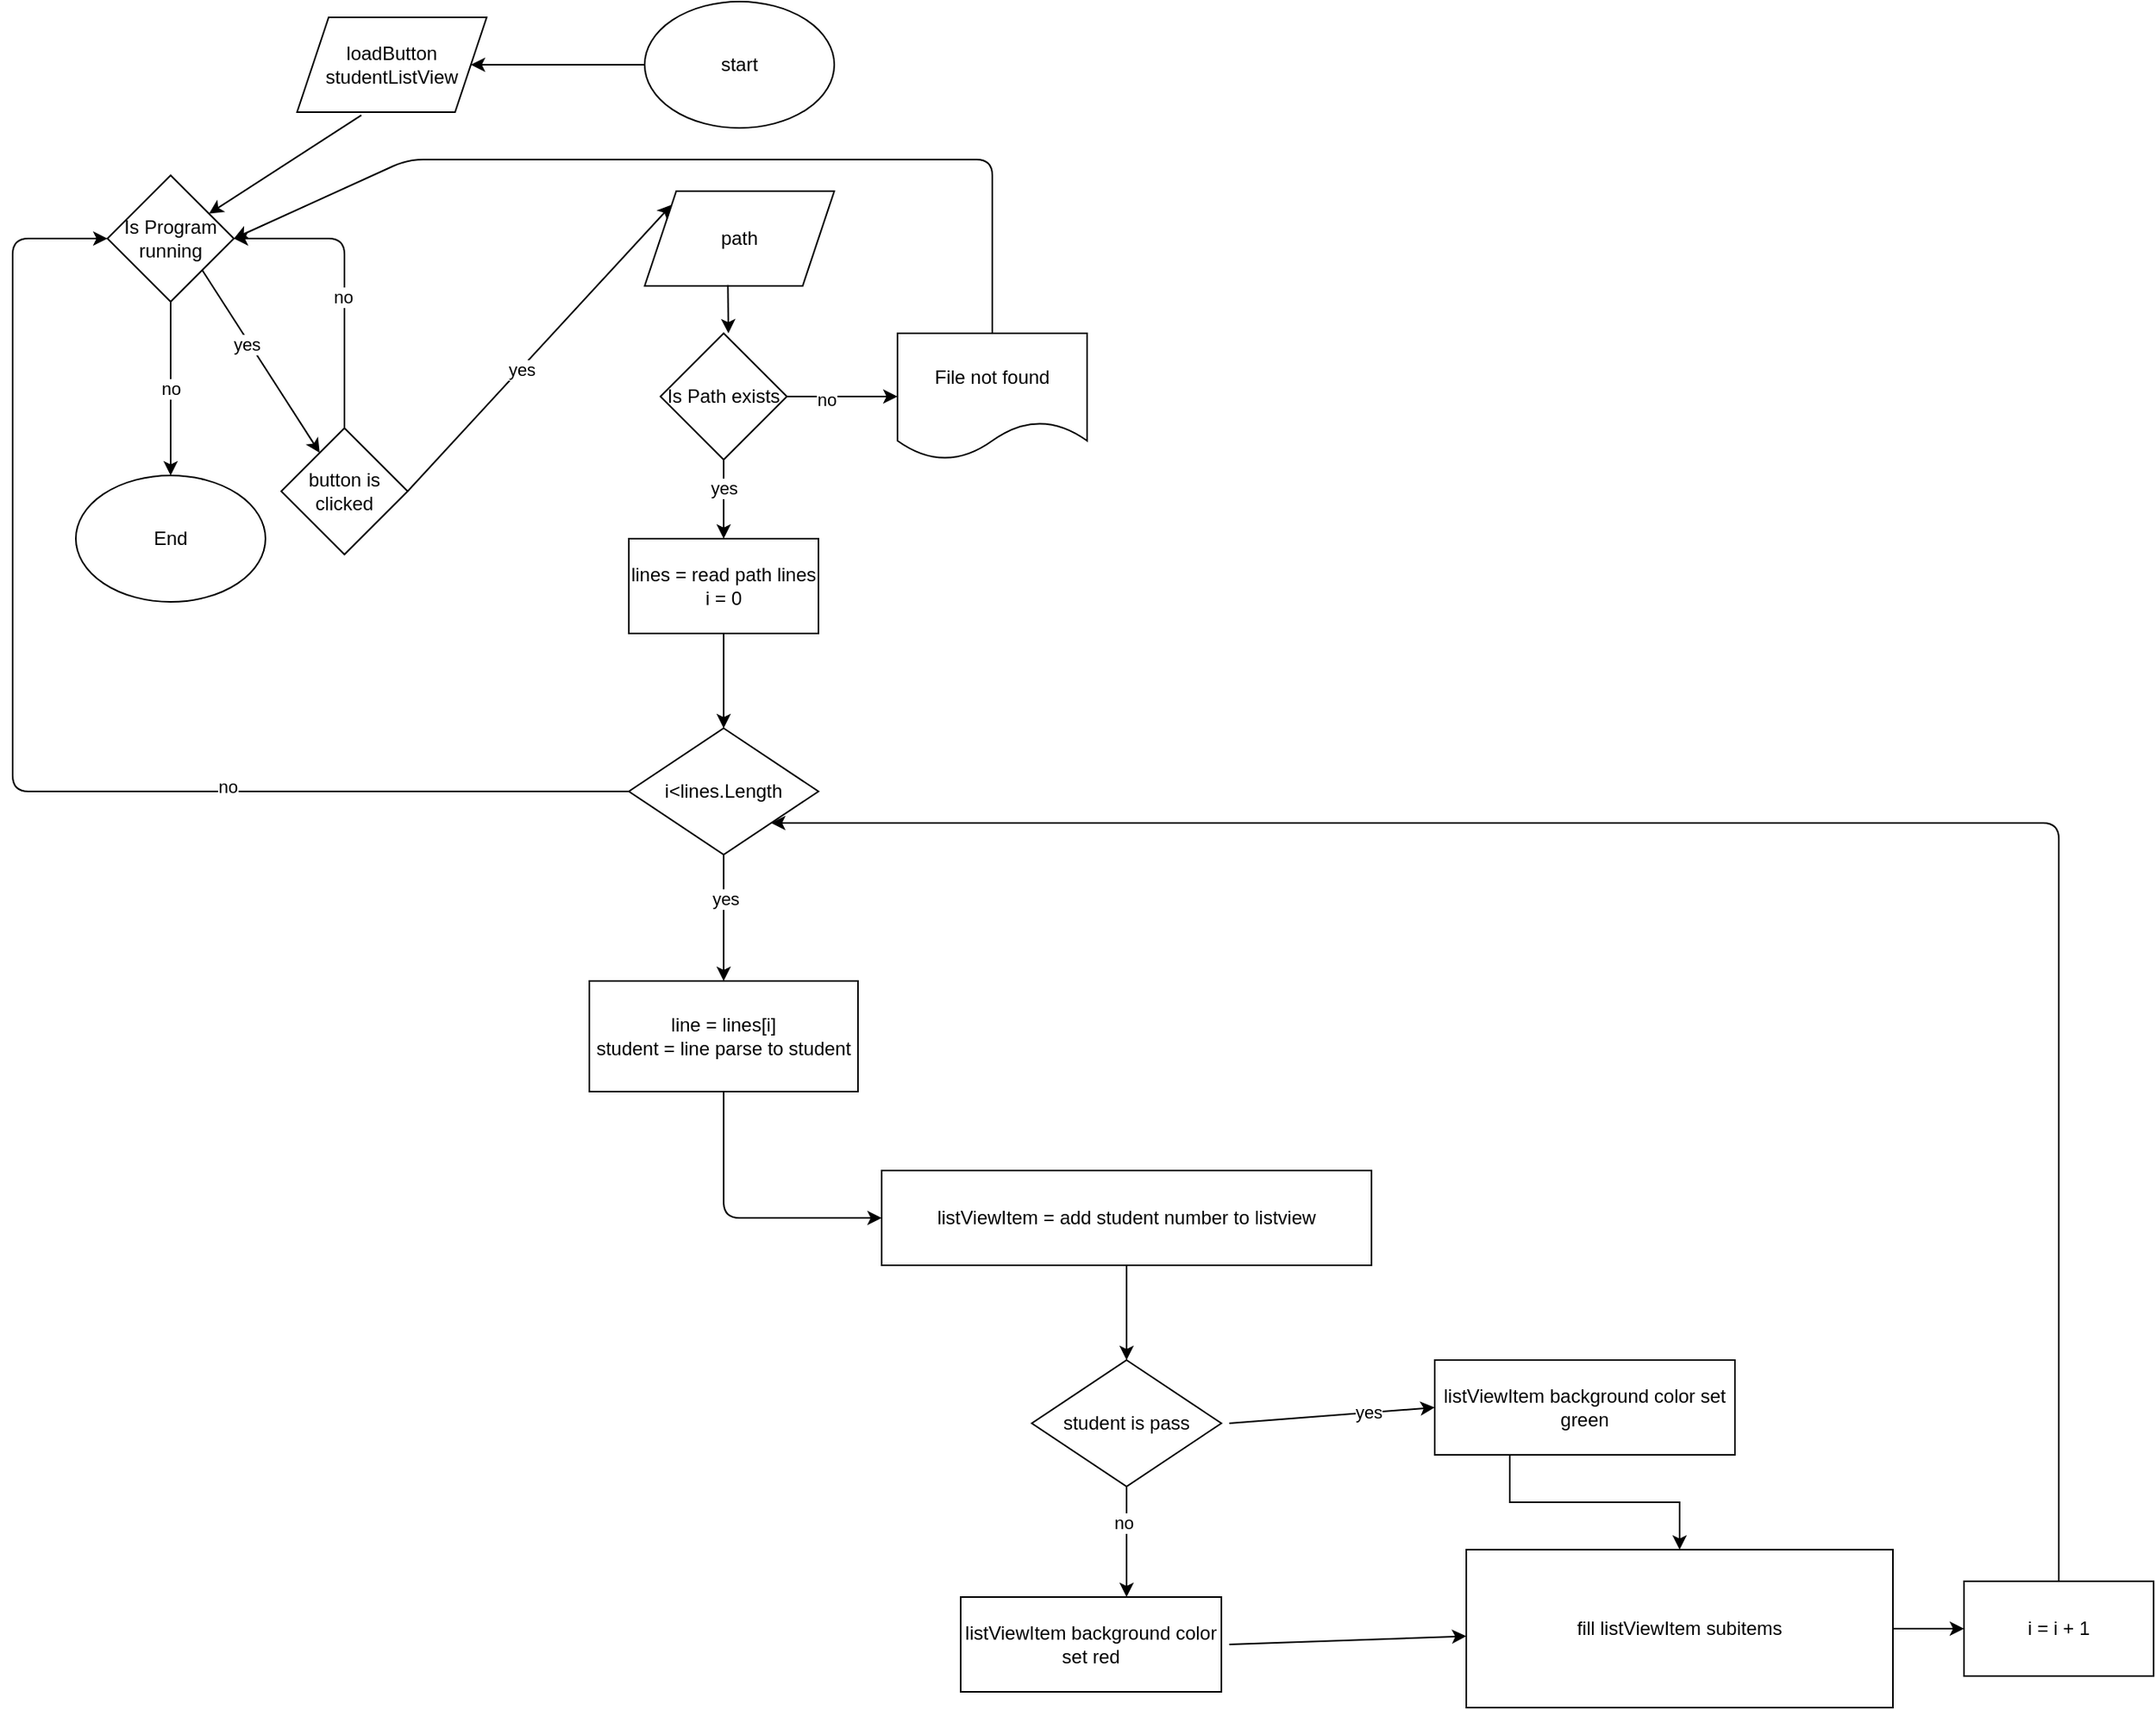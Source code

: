 <mxfile version="14.1.3" type="device"><diagram id="Fk_uCCzDGcOZ--iQ_jhH" name="Page-1"><mxGraphModel dx="4307" dy="1563" grid="1" gridSize="10" guides="1" tooltips="1" connect="1" arrows="1" fold="1" page="1" pageScale="1" pageWidth="850" pageHeight="1100" math="0" shadow="0"><root><mxCell id="0"/><mxCell id="1" parent="0"/><mxCell id="QUeb_VFctylilgSPba0u-3" value="start" style="ellipse;whiteSpace=wrap;html=1;" parent="1" vertex="1"><mxGeometry x="-470" width="120" height="80" as="geometry"/></mxCell><mxCell id="QUeb_VFctylilgSPba0u-6" value="path" style="shape=parallelogram;perimeter=parallelogramPerimeter;whiteSpace=wrap;html=1;fixedSize=1;" parent="1" vertex="1"><mxGeometry x="-470" y="120" width="120" height="60" as="geometry"/></mxCell><mxCell id="QUeb_VFctylilgSPba0u-7" value="" style="endArrow=classic;html=1;exitX=0.439;exitY=0.989;exitDx=0;exitDy=0;exitPerimeter=0;" parent="1" source="QUeb_VFctylilgSPba0u-6" edge="1"><mxGeometry width="50" height="50" relative="1" as="geometry"><mxPoint x="-300" y="260" as="sourcePoint"/><mxPoint x="-417" y="210" as="targetPoint"/></mxGeometry></mxCell><mxCell id="QUeb_VFctylilgSPba0u-8" value="Is Path exists" style="rhombus;whiteSpace=wrap;html=1;" parent="1" vertex="1"><mxGeometry x="-460" y="210" width="80" height="80" as="geometry"/></mxCell><mxCell id="QUeb_VFctylilgSPba0u-9" value="" style="endArrow=classic;html=1;exitX=0.5;exitY=1;exitDx=0;exitDy=0;" parent="1" source="QUeb_VFctylilgSPba0u-8" edge="1"><mxGeometry width="50" height="50" relative="1" as="geometry"><mxPoint x="-300" y="260" as="sourcePoint"/><mxPoint x="-420" y="340" as="targetPoint"/></mxGeometry></mxCell><mxCell id="QUeb_VFctylilgSPba0u-10" value="yes" style="edgeLabel;html=1;align=center;verticalAlign=middle;resizable=0;points=[];" parent="QUeb_VFctylilgSPba0u-9" vertex="1" connectable="0"><mxGeometry x="-0.28" relative="1" as="geometry"><mxPoint as="offset"/></mxGeometry></mxCell><mxCell id="QUeb_VFctylilgSPba0u-11" value="" style="endArrow=classic;html=1;exitX=1;exitY=0.5;exitDx=0;exitDy=0;" parent="1" source="QUeb_VFctylilgSPba0u-8" target="QUeb_VFctylilgSPba0u-12" edge="1"><mxGeometry width="50" height="50" relative="1" as="geometry"><mxPoint x="-400" y="270" as="sourcePoint"/><mxPoint x="-270" y="250" as="targetPoint"/></mxGeometry></mxCell><mxCell id="QUeb_VFctylilgSPba0u-16" value="no" style="edgeLabel;html=1;align=center;verticalAlign=middle;resizable=0;points=[];" parent="QUeb_VFctylilgSPba0u-11" vertex="1" connectable="0"><mxGeometry x="-0.295" y="-2" relative="1" as="geometry"><mxPoint as="offset"/></mxGeometry></mxCell><mxCell id="QUeb_VFctylilgSPba0u-12" value="File not found" style="shape=document;whiteSpace=wrap;html=1;boundedLbl=1;" parent="1" vertex="1"><mxGeometry x="-310" y="210" width="120" height="80" as="geometry"/></mxCell><mxCell id="QUeb_VFctylilgSPba0u-15" value="lines = read path lines&lt;br&gt;i = 0" style="rounded=0;whiteSpace=wrap;html=1;" parent="1" vertex="1"><mxGeometry x="-480" y="340" width="120" height="60" as="geometry"/></mxCell><mxCell id="QUeb_VFctylilgSPba0u-17" value="" style="endArrow=classic;html=1;exitX=0.5;exitY=1;exitDx=0;exitDy=0;" parent="1" source="QUeb_VFctylilgSPba0u-15" target="QUeb_VFctylilgSPba0u-18" edge="1"><mxGeometry width="50" height="50" relative="1" as="geometry"><mxPoint x="-400" y="350" as="sourcePoint"/><mxPoint x="-420" y="440" as="targetPoint"/></mxGeometry></mxCell><mxCell id="QUeb_VFctylilgSPba0u-18" value="i&amp;lt;lines.Length" style="rhombus;whiteSpace=wrap;html=1;" parent="1" vertex="1"><mxGeometry x="-480" y="460" width="120" height="80" as="geometry"/></mxCell><mxCell id="QUeb_VFctylilgSPba0u-19" value="line = lines[i]&lt;br&gt;student = line parse to student" style="rounded=0;whiteSpace=wrap;html=1;" parent="1" vertex="1"><mxGeometry x="-505" y="620" width="170" height="70" as="geometry"/></mxCell><mxCell id="QUeb_VFctylilgSPba0u-20" value="" style="endArrow=classic;html=1;entryX=0.5;entryY=0;entryDx=0;entryDy=0;exitX=0.5;exitY=1;exitDx=0;exitDy=0;" parent="1" source="QUeb_VFctylilgSPba0u-18" target="QUeb_VFctylilgSPba0u-19" edge="1"><mxGeometry width="50" height="50" relative="1" as="geometry"><mxPoint x="-400" y="540" as="sourcePoint"/><mxPoint x="-350" y="490" as="targetPoint"/></mxGeometry></mxCell><mxCell id="QUeb_VFctylilgSPba0u-21" value="yes" style="edgeLabel;html=1;align=center;verticalAlign=middle;resizable=0;points=[];" parent="QUeb_VFctylilgSPba0u-20" vertex="1" connectable="0"><mxGeometry x="-0.317" y="1" relative="1" as="geometry"><mxPoint as="offset"/></mxGeometry></mxCell><mxCell id="QUeb_VFctylilgSPba0u-27" value="loadButton&lt;br&gt;studentListView" style="shape=parallelogram;perimeter=parallelogramPerimeter;whiteSpace=wrap;html=1;fixedSize=1;" parent="1" vertex="1"><mxGeometry x="-690" y="10" width="120" height="60" as="geometry"/></mxCell><mxCell id="QUeb_VFctylilgSPba0u-28" value="" style="endArrow=classic;html=1;entryX=1;entryY=0.5;entryDx=0;entryDy=0;exitX=0;exitY=0.5;exitDx=0;exitDy=0;" parent="1" source="QUeb_VFctylilgSPba0u-3" target="QUeb_VFctylilgSPba0u-27" edge="1"><mxGeometry width="50" height="50" relative="1" as="geometry"><mxPoint x="-400" y="200" as="sourcePoint"/><mxPoint x="-350" y="150" as="targetPoint"/></mxGeometry></mxCell><mxCell id="QUeb_VFctylilgSPba0u-29" value="button is clicked" style="rhombus;whiteSpace=wrap;html=1;" parent="1" vertex="1"><mxGeometry x="-700" y="270" width="80" height="80" as="geometry"/></mxCell><mxCell id="QUeb_VFctylilgSPba0u-30" value="" style="endArrow=classic;html=1;exitX=1;exitY=0.5;exitDx=0;exitDy=0;entryX=0;entryY=0;entryDx=0;entryDy=0;" parent="1" source="QUeb_VFctylilgSPba0u-29" target="QUeb_VFctylilgSPba0u-6" edge="1"><mxGeometry width="50" height="50" relative="1" as="geometry"><mxPoint x="-400" y="200" as="sourcePoint"/><mxPoint x="-530" y="120" as="targetPoint"/></mxGeometry></mxCell><mxCell id="QUeb_VFctylilgSPba0u-31" value="yes" style="edgeLabel;html=1;align=center;verticalAlign=middle;resizable=0;points=[];" parent="QUeb_VFctylilgSPba0u-30" vertex="1" connectable="0"><mxGeometry x="-0.145" y="-1" relative="1" as="geometry"><mxPoint as="offset"/></mxGeometry></mxCell><mxCell id="QUeb_VFctylilgSPba0u-42" value="listViewItem = add student number to listview" style="rounded=0;whiteSpace=wrap;html=1;" parent="1" vertex="1"><mxGeometry x="-320" y="740" width="310" height="60" as="geometry"/></mxCell><mxCell id="QUeb_VFctylilgSPba0u-43" value="" style="endArrow=classic;html=1;exitX=0.5;exitY=1;exitDx=0;exitDy=0;" parent="1" source="QUeb_VFctylilgSPba0u-42" edge="1"><mxGeometry width="50" height="50" relative="1" as="geometry"><mxPoint x="-400" y="880" as="sourcePoint"/><mxPoint x="-165" y="860" as="targetPoint"/></mxGeometry></mxCell><mxCell id="QUeb_VFctylilgSPba0u-44" value="student is pass" style="rhombus;whiteSpace=wrap;html=1;" parent="1" vertex="1"><mxGeometry x="-225" y="860" width="120" height="80" as="geometry"/></mxCell><mxCell id="QUeb_VFctylilgSPba0u-45" value="" style="endArrow=classic;html=1;entryX=0;entryY=0.5;entryDx=0;entryDy=0;" parent="1" target="QUeb_VFctylilgSPba0u-49" edge="1"><mxGeometry width="50" height="50" relative="1" as="geometry"><mxPoint x="-100" y="900" as="sourcePoint"/><mxPoint x="-320" y="900" as="targetPoint"/></mxGeometry></mxCell><mxCell id="QUeb_VFctylilgSPba0u-46" value="yes" style="edgeLabel;html=1;align=center;verticalAlign=middle;resizable=0;points=[];" parent="QUeb_VFctylilgSPba0u-45" vertex="1" connectable="0"><mxGeometry x="0.354" relative="1" as="geometry"><mxPoint as="offset"/></mxGeometry></mxCell><mxCell id="QUeb_VFctylilgSPba0u-47" value="" style="endArrow=classic;html=1;exitX=0.5;exitY=1;exitDx=0;exitDy=0;" parent="1" source="QUeb_VFctylilgSPba0u-44" edge="1"><mxGeometry width="50" height="50" relative="1" as="geometry"><mxPoint x="-400" y="970" as="sourcePoint"/><mxPoint x="-165" y="1010" as="targetPoint"/></mxGeometry></mxCell><mxCell id="QUeb_VFctylilgSPba0u-48" value="no" style="edgeLabel;html=1;align=center;verticalAlign=middle;resizable=0;points=[];" parent="QUeb_VFctylilgSPba0u-47" vertex="1" connectable="0"><mxGeometry x="-0.352" y="-2" relative="1" as="geometry"><mxPoint as="offset"/></mxGeometry></mxCell><mxCell id="QUeb_VFctylilgSPba0u-53" style="edgeStyle=orthogonalEdgeStyle;rounded=0;orthogonalLoop=1;jettySize=auto;html=1;exitX=0.25;exitY=1;exitDx=0;exitDy=0;" parent="1" source="QUeb_VFctylilgSPba0u-49" target="QUeb_VFctylilgSPba0u-52" edge="1"><mxGeometry relative="1" as="geometry"/></mxCell><mxCell id="QUeb_VFctylilgSPba0u-49" value="listViewItem background color set green" style="rounded=0;whiteSpace=wrap;html=1;" parent="1" vertex="1"><mxGeometry x="30" y="860" width="190" height="60" as="geometry"/></mxCell><mxCell id="QUeb_VFctylilgSPba0u-50" value="listViewItem background color set red" style="rounded=0;whiteSpace=wrap;html=1;" parent="1" vertex="1"><mxGeometry x="-270" y="1010" width="165" height="60" as="geometry"/></mxCell><mxCell id="QUeb_VFctylilgSPba0u-51" value="" style="endArrow=classic;html=1;" parent="1" target="QUeb_VFctylilgSPba0u-52" edge="1"><mxGeometry width="50" height="50" relative="1" as="geometry"><mxPoint x="-100" y="1040" as="sourcePoint"/><mxPoint x="90" y="1040" as="targetPoint"/></mxGeometry></mxCell><mxCell id="QUeb_VFctylilgSPba0u-55" style="edgeStyle=orthogonalEdgeStyle;rounded=0;orthogonalLoop=1;jettySize=auto;html=1;exitX=1;exitY=0.5;exitDx=0;exitDy=0;entryX=0;entryY=0.5;entryDx=0;entryDy=0;" parent="1" source="QUeb_VFctylilgSPba0u-52" target="QUeb_VFctylilgSPba0u-54" edge="1"><mxGeometry relative="1" as="geometry"/></mxCell><mxCell id="QUeb_VFctylilgSPba0u-52" value="fill listViewItem subitems" style="rounded=0;whiteSpace=wrap;html=1;" parent="1" vertex="1"><mxGeometry x="50" y="980" width="270" height="100" as="geometry"/></mxCell><mxCell id="QUeb_VFctylilgSPba0u-54" value="i = i + 1" style="rounded=0;whiteSpace=wrap;html=1;" parent="1" vertex="1"><mxGeometry x="365" y="1000" width="120" height="60" as="geometry"/></mxCell><mxCell id="QUeb_VFctylilgSPba0u-58" value="Is Program running" style="rhombus;whiteSpace=wrap;html=1;" parent="1" vertex="1"><mxGeometry x="-810" y="110" width="80" height="80" as="geometry"/></mxCell><mxCell id="QUeb_VFctylilgSPba0u-59" value="" style="endArrow=classic;html=1;exitX=0.339;exitY=1.033;exitDx=0;exitDy=0;exitPerimeter=0;" parent="1" source="QUeb_VFctylilgSPba0u-27" target="QUeb_VFctylilgSPba0u-58" edge="1"><mxGeometry width="50" height="50" relative="1" as="geometry"><mxPoint x="-560" y="230" as="sourcePoint"/><mxPoint x="-510" y="180" as="targetPoint"/></mxGeometry></mxCell><mxCell id="QUeb_VFctylilgSPba0u-60" value="" style="endArrow=classic;html=1;exitX=1;exitY=1;exitDx=0;exitDy=0;" parent="1" source="QUeb_VFctylilgSPba0u-58" target="QUeb_VFctylilgSPba0u-29" edge="1"><mxGeometry width="50" height="50" relative="1" as="geometry"><mxPoint x="-560" y="230" as="sourcePoint"/><mxPoint x="-510" y="180" as="targetPoint"/></mxGeometry></mxCell><mxCell id="QUeb_VFctylilgSPba0u-61" value="yes" style="edgeLabel;html=1;align=center;verticalAlign=middle;resizable=0;points=[];" parent="QUeb_VFctylilgSPba0u-60" vertex="1" connectable="0"><mxGeometry x="-0.204" y="-2" relative="1" as="geometry"><mxPoint as="offset"/></mxGeometry></mxCell><mxCell id="QUeb_VFctylilgSPba0u-62" value="no" style="endArrow=classic;html=1;exitX=0.5;exitY=1;exitDx=0;exitDy=0;" parent="1" source="QUeb_VFctylilgSPba0u-58" target="QUeb_VFctylilgSPba0u-63" edge="1"><mxGeometry width="50" height="50" relative="1" as="geometry"><mxPoint x="-560" y="230" as="sourcePoint"/><mxPoint x="-770" y="290" as="targetPoint"/></mxGeometry></mxCell><mxCell id="QUeb_VFctylilgSPba0u-63" value="End" style="ellipse;whiteSpace=wrap;html=1;" parent="1" vertex="1"><mxGeometry x="-830" y="300" width="120" height="80" as="geometry"/></mxCell><mxCell id="QUeb_VFctylilgSPba0u-64" value="" style="endArrow=classic;html=1;exitX=0.5;exitY=0;exitDx=0;exitDy=0;entryX=1;entryY=0.5;entryDx=0;entryDy=0;" parent="1" source="QUeb_VFctylilgSPba0u-12" target="QUeb_VFctylilgSPba0u-58" edge="1"><mxGeometry width="50" height="50" relative="1" as="geometry"><mxPoint x="-560" y="230" as="sourcePoint"/><mxPoint x="-240" y="100" as="targetPoint"/><Array as="points"><mxPoint x="-250" y="100"/><mxPoint x="-620" y="100"/></Array></mxGeometry></mxCell><mxCell id="QUeb_VFctylilgSPba0u-65" value="" style="endArrow=classic;html=1;exitX=0.5;exitY=0;exitDx=0;exitDy=0;entryX=1;entryY=0.5;entryDx=0;entryDy=0;" parent="1" source="QUeb_VFctylilgSPba0u-29" target="QUeb_VFctylilgSPba0u-58" edge="1"><mxGeometry width="50" height="50" relative="1" as="geometry"><mxPoint x="-480" y="280" as="sourcePoint"/><mxPoint x="-650" y="150" as="targetPoint"/><Array as="points"><mxPoint x="-660" y="150"/></Array></mxGeometry></mxCell><mxCell id="QUeb_VFctylilgSPba0u-66" value="no" style="edgeLabel;html=1;align=center;verticalAlign=middle;resizable=0;points=[];" parent="QUeb_VFctylilgSPba0u-65" vertex="1" connectable="0"><mxGeometry x="-0.128" y="1" relative="1" as="geometry"><mxPoint as="offset"/></mxGeometry></mxCell><mxCell id="7B3oXB5o8g1mxqxv828y-1" value="" style="endArrow=classic;html=1;exitX=0.5;exitY=1;exitDx=0;exitDy=0;entryX=0;entryY=0.5;entryDx=0;entryDy=0;" parent="1" source="QUeb_VFctylilgSPba0u-19" target="QUeb_VFctylilgSPba0u-42" edge="1"><mxGeometry width="50" height="50" relative="1" as="geometry"><mxPoint x="-220" y="730" as="sourcePoint"/><mxPoint x="-420" y="780" as="targetPoint"/><Array as="points"><mxPoint x="-420" y="770"/></Array></mxGeometry></mxCell><mxCell id="7B3oXB5o8g1mxqxv828y-2" value="" style="endArrow=classic;html=1;exitX=0.5;exitY=0;exitDx=0;exitDy=0;entryX=1;entryY=1;entryDx=0;entryDy=0;" parent="1" source="QUeb_VFctylilgSPba0u-54" target="QUeb_VFctylilgSPba0u-18" edge="1"><mxGeometry width="50" height="50" relative="1" as="geometry"><mxPoint x="-160" y="790" as="sourcePoint"/><mxPoint x="370" y="590" as="targetPoint"/><Array as="points"><mxPoint x="425" y="520"/></Array></mxGeometry></mxCell><mxCell id="7B3oXB5o8g1mxqxv828y-3" value="" style="endArrow=classic;html=1;exitX=0;exitY=0.5;exitDx=0;exitDy=0;entryX=0;entryY=0.5;entryDx=0;entryDy=0;" parent="1" source="QUeb_VFctylilgSPba0u-18" target="QUeb_VFctylilgSPba0u-58" edge="1"><mxGeometry width="50" height="50" relative="1" as="geometry"><mxPoint x="-160" y="620" as="sourcePoint"/><mxPoint x="140" y="240" as="targetPoint"/><Array as="points"><mxPoint x="-870" y="500"/><mxPoint x="-870" y="150"/></Array></mxGeometry></mxCell><mxCell id="7B3oXB5o8g1mxqxv828y-4" value="no" style="edgeLabel;html=1;align=center;verticalAlign=middle;resizable=0;points=[];" parent="7B3oXB5o8g1mxqxv828y-3" vertex="1" connectable="0"><mxGeometry x="-0.367" y="-3" relative="1" as="geometry"><mxPoint x="-1" as="offset"/></mxGeometry></mxCell></root></mxGraphModel></diagram></mxfile>